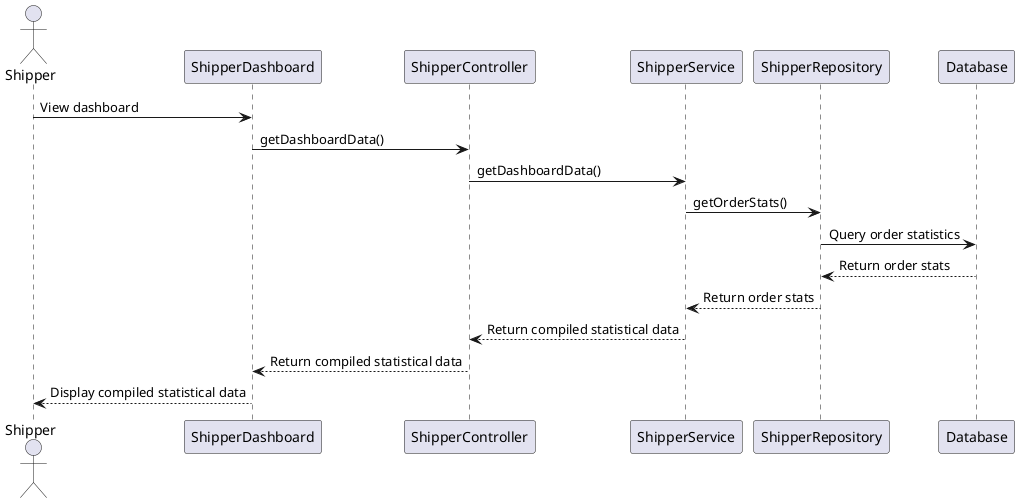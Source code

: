 @startuml
actor Shipper

Shipper -> ShipperDashboard: View dashboard
ShipperDashboard -> ShipperController: getDashboardData()
ShipperController -> ShipperService: getDashboardData()

ShipperService -> ShipperRepository: getOrderStats()
ShipperRepository -> Database: Query order statistics
Database --> ShipperRepository: Return order stats
ShipperRepository --> ShipperService: Return order stats

ShipperService --> ShipperController: Return compiled statistical data
ShipperController --> ShipperDashboard: Return compiled statistical data
ShipperDashboard --> Shipper: Display compiled statistical data
@enduml
